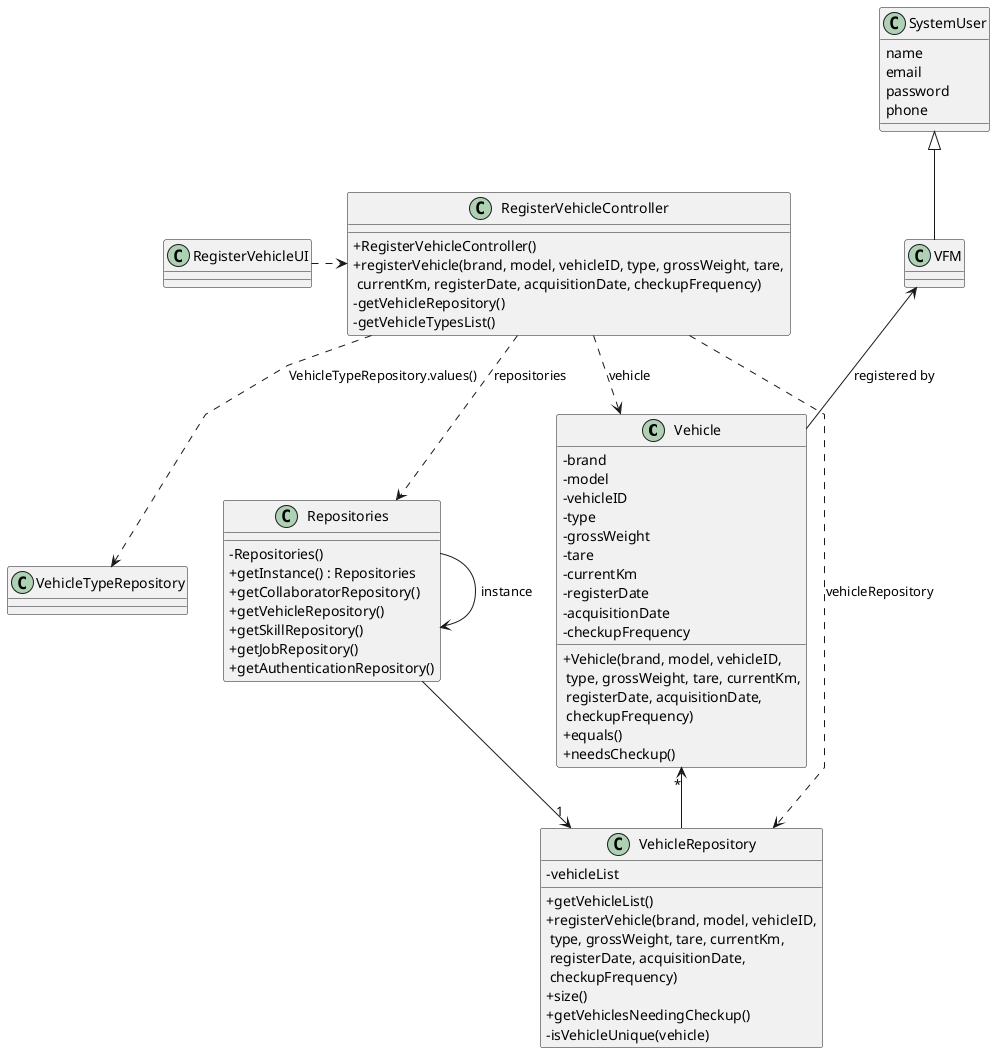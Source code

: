 @startuml
'skinparam monochrome true
skinparam packageStyle rectangle
skinparam shadowing false
skinparam linetype polyline
'skinparam linetype orto

skinparam classAttributeIconSize 0

'left to right direction

class Vehicle {
    - brand
    - model
    - vehicleID
    - type
    - grossWeight
    - tare
    - currentKm
    - registerDate
    - acquisitionDate
    - checkupFrequency
    + Vehicle(brand, model, vehicleID,\n type, grossWeight, tare, currentKm,\n registerDate, acquisitionDate,\n checkupFrequency)
    + equals()
    + needsCheckup()
}

class Repositories {


    - Repositories()
    + getInstance() : Repositories
    + getCollaboratorRepository()
    + getVehicleRepository()
    + getSkillRepository()
    + getJobRepository()
    + getAuthenticationRepository()
}

class VehicleRepository {
    -vehicleList
    + getVehicleList()
    + registerVehicle(brand, model, vehicleID,\n type, grossWeight, tare, currentKm,\n registerDate, acquisitionDate,\n checkupFrequency)
    + size()
    + getVehiclesNeedingCheckup()
    - isVehicleUnique(vehicle)
}

class RegisterVehicleController {

    + RegisterVehicleController()
    + registerVehicle(brand, model, vehicleID, type, grossWeight, tare,\n currentKm, registerDate, acquisitionDate, checkupFrequency)
    - getVehicleRepository()
    - getVehicleTypesList()
}

class VehicleTypeRepository{}

class VFM {}

class SystemUser {
    name
    email
    password
    phone
}


SystemUser <|-- VFM
VFM  <-- Vehicle : registered by
RegisterVehicleController ..> Repositories : repositories
RegisterVehicleController ..> VehicleRepository : vehicleRepository
RegisterVehicleController ..> VehicleTypeRepository : VehicleTypeRepository.values()
RegisterVehicleController ..> Vehicle : vehicle

RegisterVehicleUI .> RegisterVehicleController
Repositories -->"1" VehicleRepository
Repositories -> Repositories : instance
Vehicle "*" <-- VehicleRepository

@enduml
